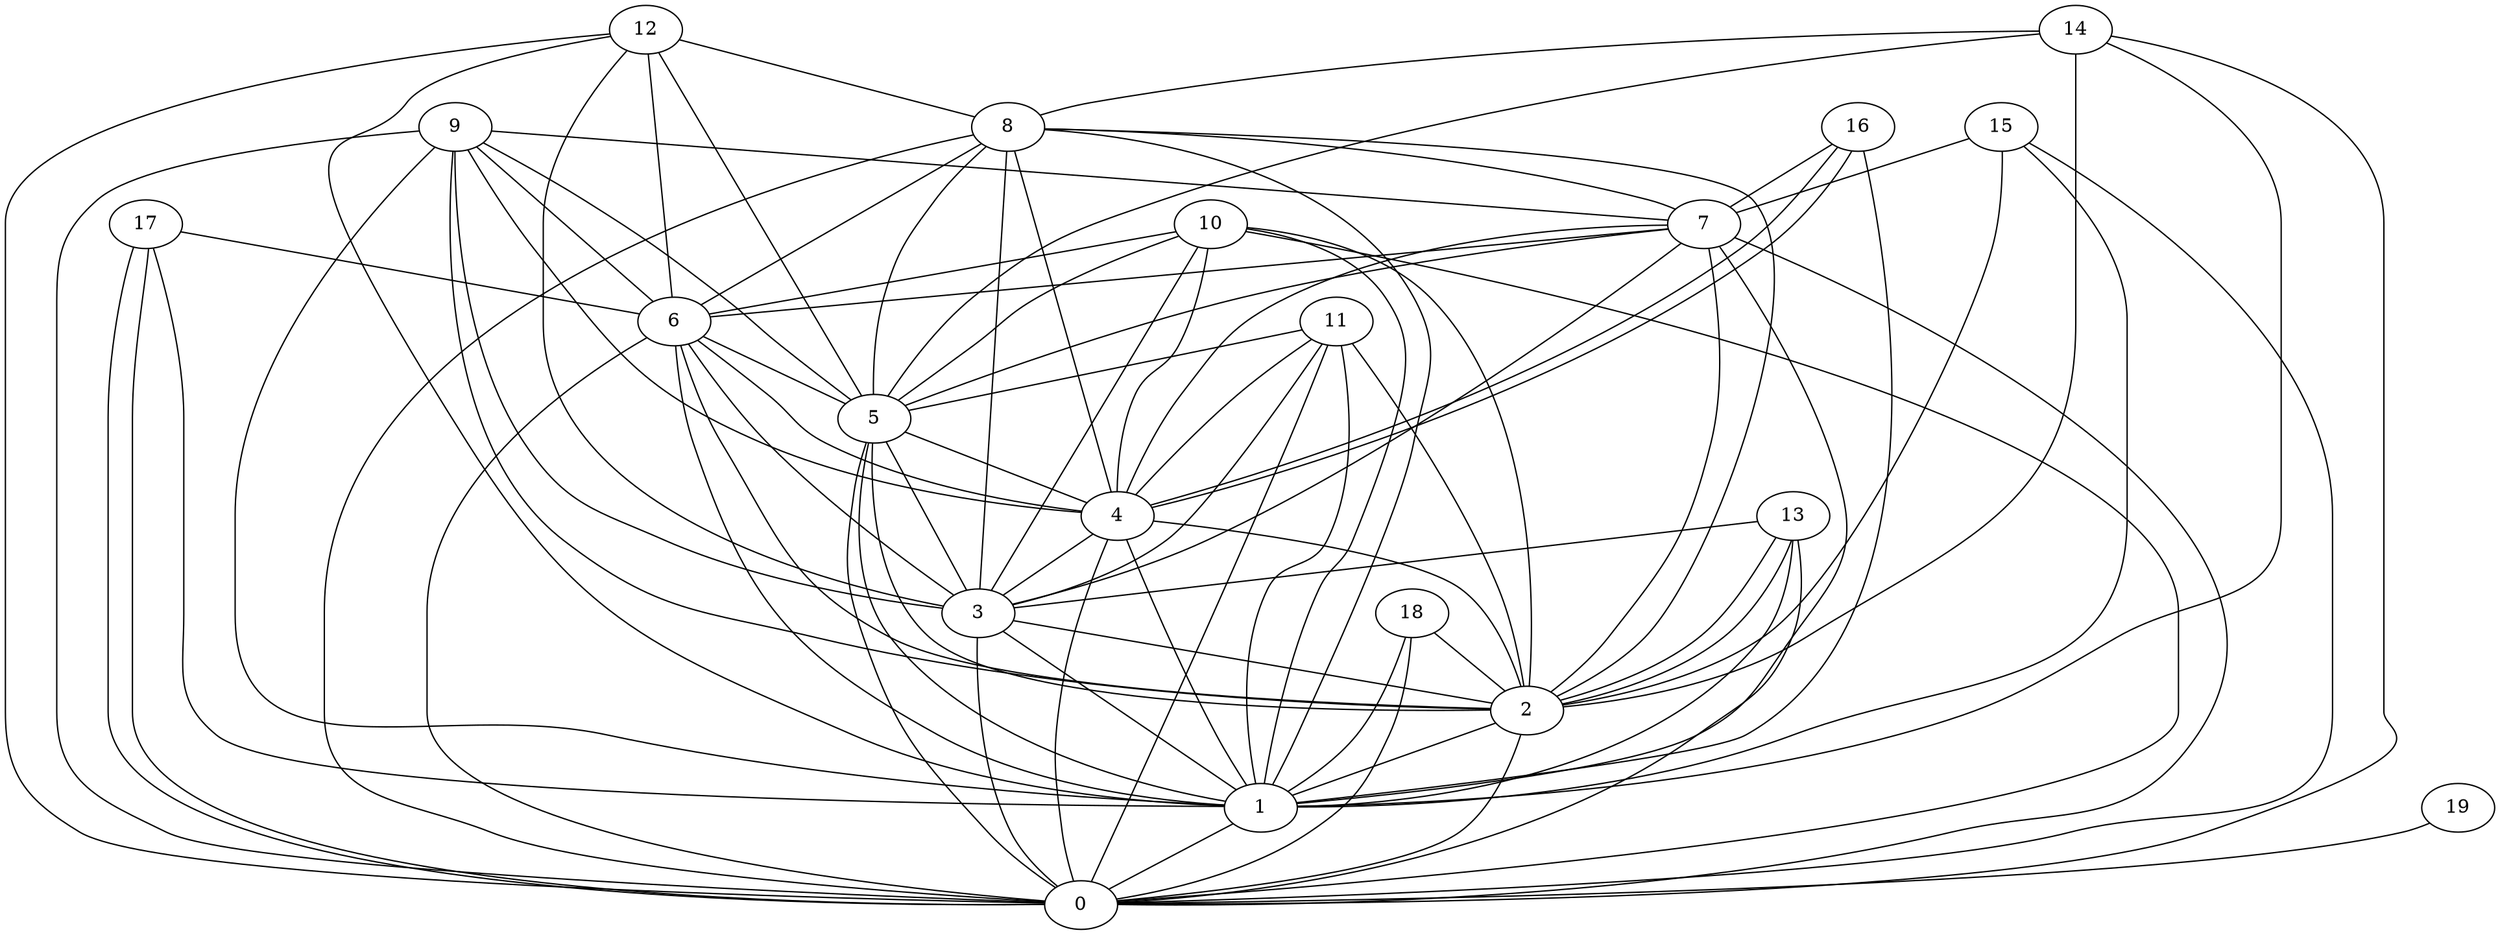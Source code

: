 graph G {
0;
1;
2;
3;
4;
5;
6;
7;
8;
9;
10;
11;
12;
13;
14;
15;
16;
17;
18;
19;
19--0 ;
18--0 ;
18--2 ;
18--1 ;
17--6 ;
17--0 ;
17--0 ;
17--1 ;
16--4 ;
16--7 ;
16--4 ;
16--1 ;
15--7 ;
15--2 ;
15--1 ;
15--0 ;
14--5 ;
14--0 ;
14--8 ;
14--1 ;
14--2 ;
13--2 ;
13--3 ;
13--1 ;
13--2 ;
13--0 ;
12--8 ;
12--6 ;
12--5 ;
12--1 ;
12--0 ;
12--3 ;
11--5 ;
11--0 ;
11--2 ;
11--1 ;
11--4 ;
11--3 ;
10--0 ;
10--1 ;
10--2 ;
10--4 ;
10--5 ;
10--6 ;
10--3 ;
9--4 ;
9--3 ;
9--2 ;
9--6 ;
9--7 ;
9--5 ;
9--0 ;
9--1 ;
8--6 ;
8--0 ;
8--7 ;
8--4 ;
8--1 ;
8--2 ;
8--3 ;
8--5 ;
7--0 ;
7--5 ;
7--1 ;
7--2 ;
7--4 ;
7--6 ;
7--3 ;
6--5 ;
6--3 ;
6--4 ;
6--0 ;
6--2 ;
6--1 ;
5--2 ;
5--4 ;
5--3 ;
5--1 ;
5--0 ;
4--1 ;
4--2 ;
4--3 ;
4--0 ;
3--2 ;
3--0 ;
3--1 ;
2--1 ;
2--0 ;
1--0 ;
}
